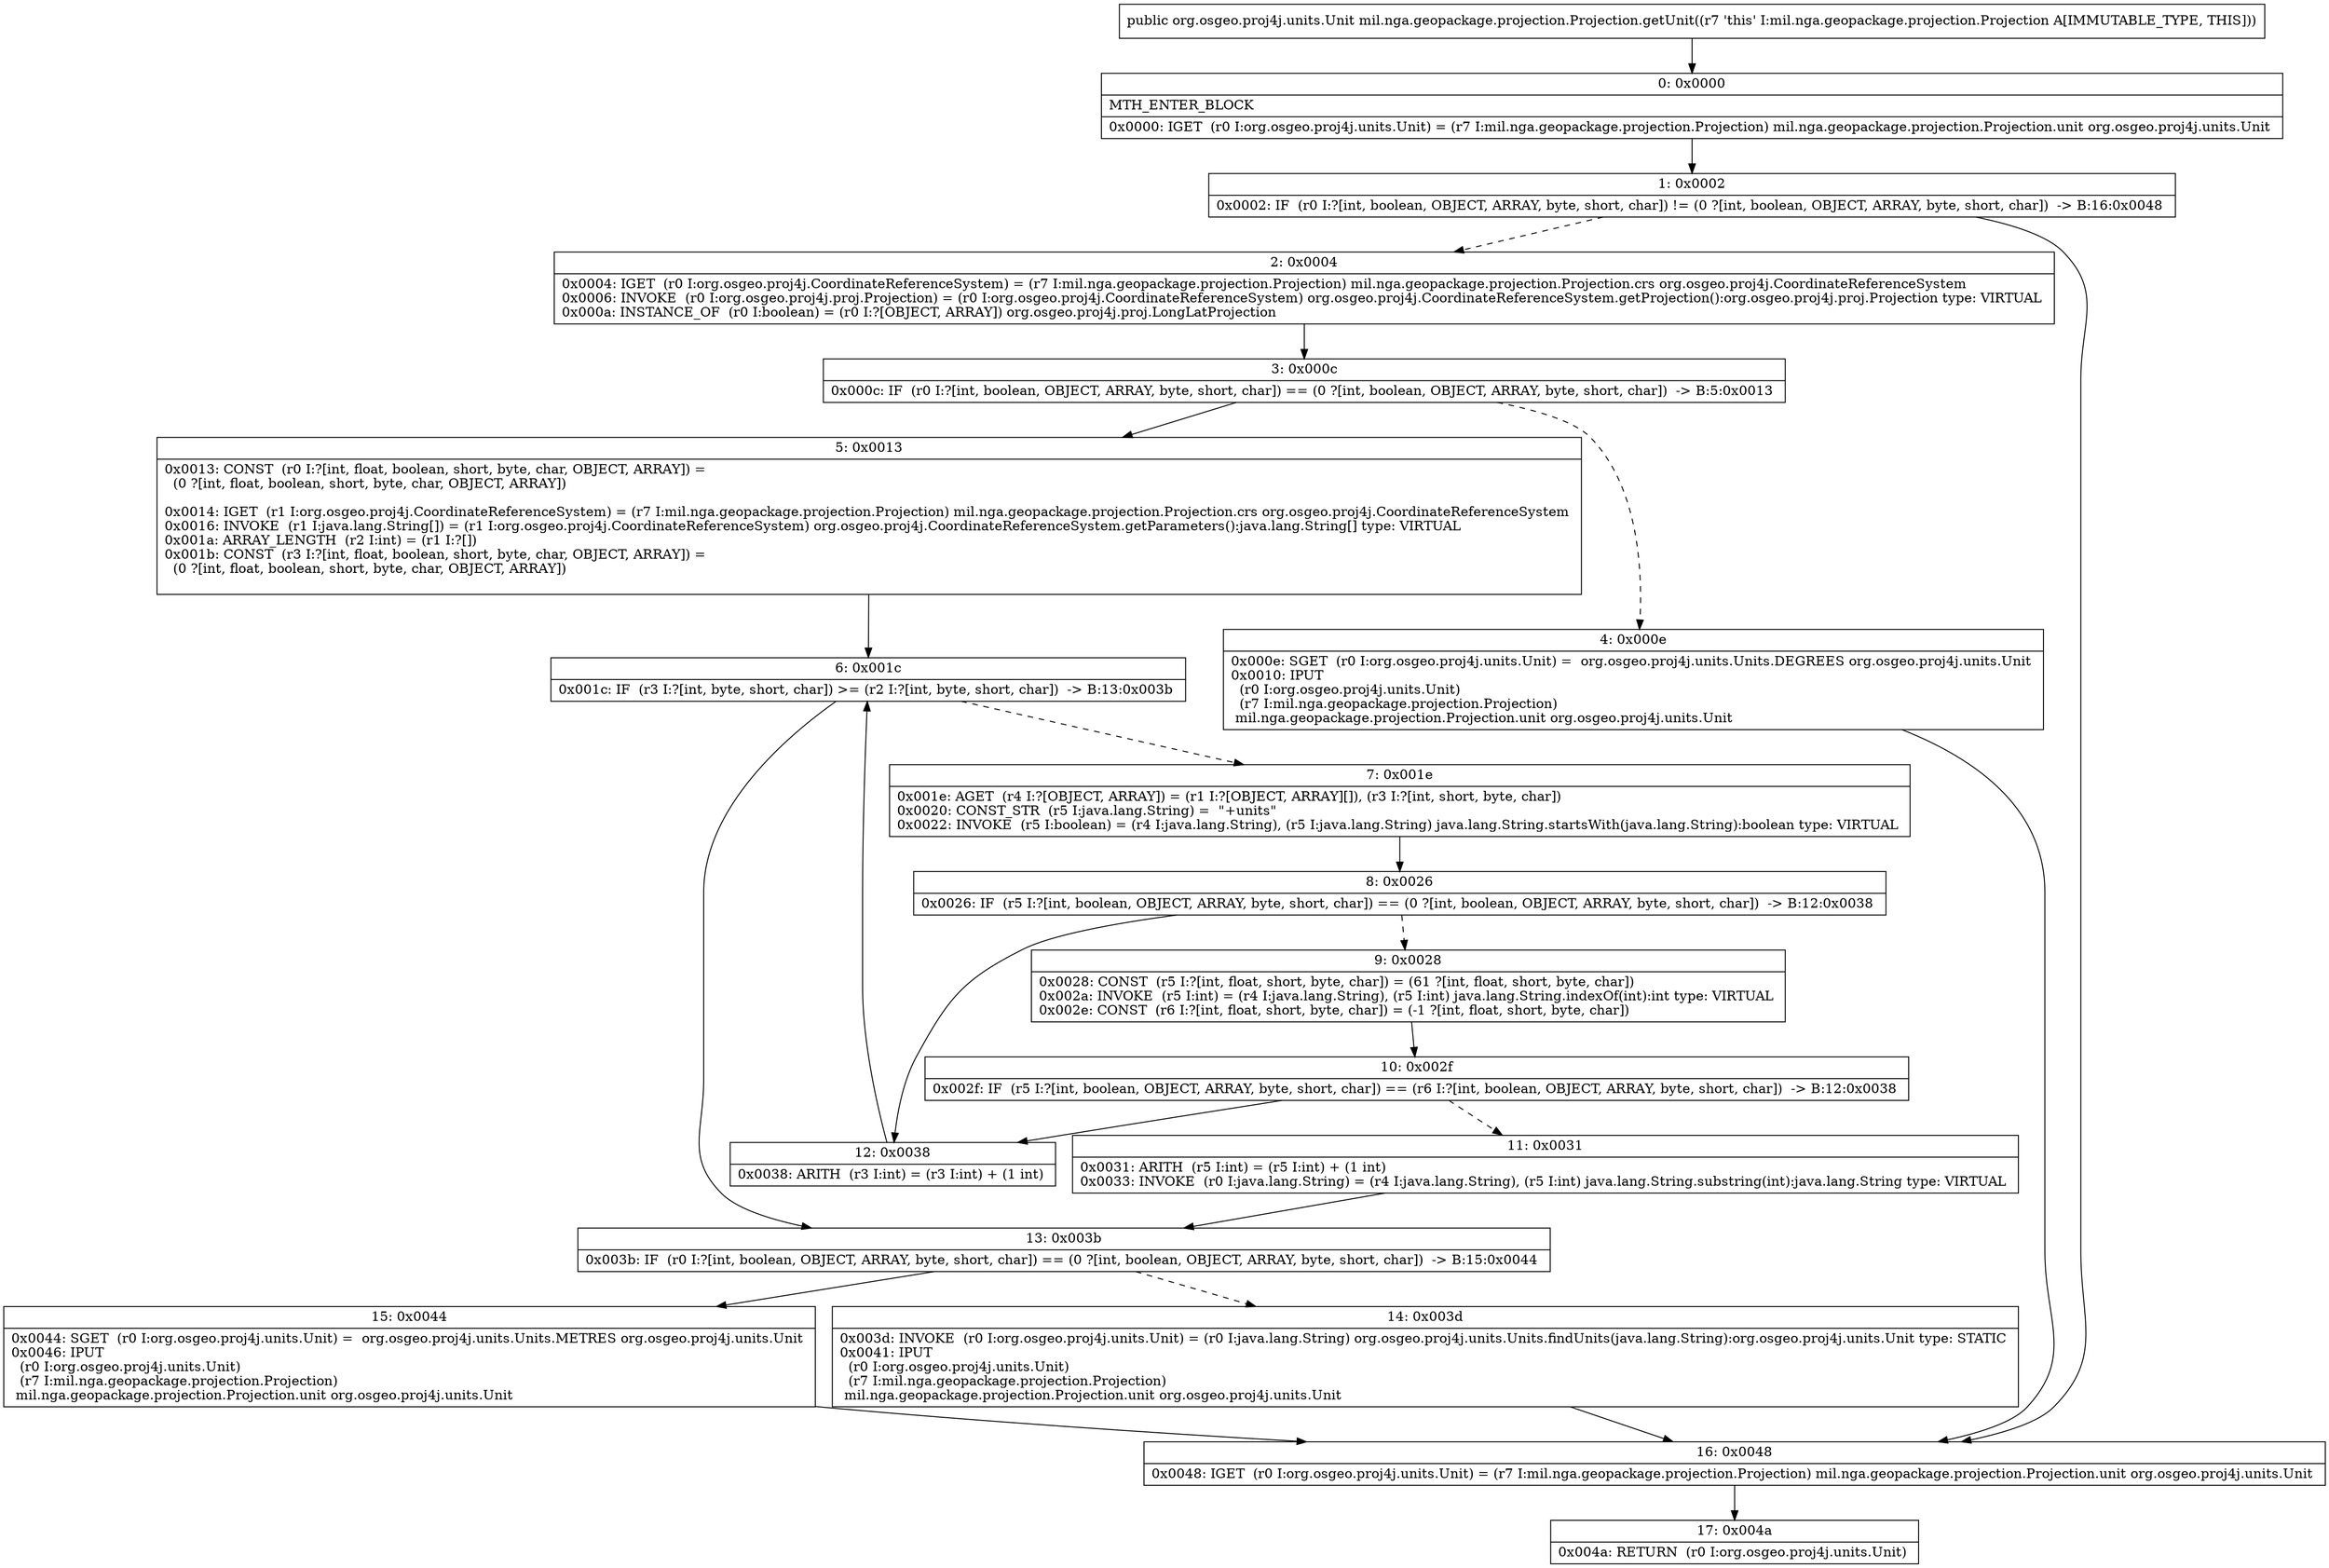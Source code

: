 digraph "CFG formil.nga.geopackage.projection.Projection.getUnit()Lorg\/osgeo\/proj4j\/units\/Unit;" {
Node_0 [shape=record,label="{0\:\ 0x0000|MTH_ENTER_BLOCK\l|0x0000: IGET  (r0 I:org.osgeo.proj4j.units.Unit) = (r7 I:mil.nga.geopackage.projection.Projection) mil.nga.geopackage.projection.Projection.unit org.osgeo.proj4j.units.Unit \l}"];
Node_1 [shape=record,label="{1\:\ 0x0002|0x0002: IF  (r0 I:?[int, boolean, OBJECT, ARRAY, byte, short, char]) != (0 ?[int, boolean, OBJECT, ARRAY, byte, short, char])  \-\> B:16:0x0048 \l}"];
Node_2 [shape=record,label="{2\:\ 0x0004|0x0004: IGET  (r0 I:org.osgeo.proj4j.CoordinateReferenceSystem) = (r7 I:mil.nga.geopackage.projection.Projection) mil.nga.geopackage.projection.Projection.crs org.osgeo.proj4j.CoordinateReferenceSystem \l0x0006: INVOKE  (r0 I:org.osgeo.proj4j.proj.Projection) = (r0 I:org.osgeo.proj4j.CoordinateReferenceSystem) org.osgeo.proj4j.CoordinateReferenceSystem.getProjection():org.osgeo.proj4j.proj.Projection type: VIRTUAL \l0x000a: INSTANCE_OF  (r0 I:boolean) = (r0 I:?[OBJECT, ARRAY]) org.osgeo.proj4j.proj.LongLatProjection \l}"];
Node_3 [shape=record,label="{3\:\ 0x000c|0x000c: IF  (r0 I:?[int, boolean, OBJECT, ARRAY, byte, short, char]) == (0 ?[int, boolean, OBJECT, ARRAY, byte, short, char])  \-\> B:5:0x0013 \l}"];
Node_4 [shape=record,label="{4\:\ 0x000e|0x000e: SGET  (r0 I:org.osgeo.proj4j.units.Unit) =  org.osgeo.proj4j.units.Units.DEGREES org.osgeo.proj4j.units.Unit \l0x0010: IPUT  \l  (r0 I:org.osgeo.proj4j.units.Unit)\l  (r7 I:mil.nga.geopackage.projection.Projection)\l mil.nga.geopackage.projection.Projection.unit org.osgeo.proj4j.units.Unit \l}"];
Node_5 [shape=record,label="{5\:\ 0x0013|0x0013: CONST  (r0 I:?[int, float, boolean, short, byte, char, OBJECT, ARRAY]) = \l  (0 ?[int, float, boolean, short, byte, char, OBJECT, ARRAY])\l \l0x0014: IGET  (r1 I:org.osgeo.proj4j.CoordinateReferenceSystem) = (r7 I:mil.nga.geopackage.projection.Projection) mil.nga.geopackage.projection.Projection.crs org.osgeo.proj4j.CoordinateReferenceSystem \l0x0016: INVOKE  (r1 I:java.lang.String[]) = (r1 I:org.osgeo.proj4j.CoordinateReferenceSystem) org.osgeo.proj4j.CoordinateReferenceSystem.getParameters():java.lang.String[] type: VIRTUAL \l0x001a: ARRAY_LENGTH  (r2 I:int) = (r1 I:?[]) \l0x001b: CONST  (r3 I:?[int, float, boolean, short, byte, char, OBJECT, ARRAY]) = \l  (0 ?[int, float, boolean, short, byte, char, OBJECT, ARRAY])\l \l}"];
Node_6 [shape=record,label="{6\:\ 0x001c|0x001c: IF  (r3 I:?[int, byte, short, char]) \>= (r2 I:?[int, byte, short, char])  \-\> B:13:0x003b \l}"];
Node_7 [shape=record,label="{7\:\ 0x001e|0x001e: AGET  (r4 I:?[OBJECT, ARRAY]) = (r1 I:?[OBJECT, ARRAY][]), (r3 I:?[int, short, byte, char]) \l0x0020: CONST_STR  (r5 I:java.lang.String) =  \"+units\" \l0x0022: INVOKE  (r5 I:boolean) = (r4 I:java.lang.String), (r5 I:java.lang.String) java.lang.String.startsWith(java.lang.String):boolean type: VIRTUAL \l}"];
Node_8 [shape=record,label="{8\:\ 0x0026|0x0026: IF  (r5 I:?[int, boolean, OBJECT, ARRAY, byte, short, char]) == (0 ?[int, boolean, OBJECT, ARRAY, byte, short, char])  \-\> B:12:0x0038 \l}"];
Node_9 [shape=record,label="{9\:\ 0x0028|0x0028: CONST  (r5 I:?[int, float, short, byte, char]) = (61 ?[int, float, short, byte, char]) \l0x002a: INVOKE  (r5 I:int) = (r4 I:java.lang.String), (r5 I:int) java.lang.String.indexOf(int):int type: VIRTUAL \l0x002e: CONST  (r6 I:?[int, float, short, byte, char]) = (\-1 ?[int, float, short, byte, char]) \l}"];
Node_10 [shape=record,label="{10\:\ 0x002f|0x002f: IF  (r5 I:?[int, boolean, OBJECT, ARRAY, byte, short, char]) == (r6 I:?[int, boolean, OBJECT, ARRAY, byte, short, char])  \-\> B:12:0x0038 \l}"];
Node_11 [shape=record,label="{11\:\ 0x0031|0x0031: ARITH  (r5 I:int) = (r5 I:int) + (1 int) \l0x0033: INVOKE  (r0 I:java.lang.String) = (r4 I:java.lang.String), (r5 I:int) java.lang.String.substring(int):java.lang.String type: VIRTUAL \l}"];
Node_12 [shape=record,label="{12\:\ 0x0038|0x0038: ARITH  (r3 I:int) = (r3 I:int) + (1 int) \l}"];
Node_13 [shape=record,label="{13\:\ 0x003b|0x003b: IF  (r0 I:?[int, boolean, OBJECT, ARRAY, byte, short, char]) == (0 ?[int, boolean, OBJECT, ARRAY, byte, short, char])  \-\> B:15:0x0044 \l}"];
Node_14 [shape=record,label="{14\:\ 0x003d|0x003d: INVOKE  (r0 I:org.osgeo.proj4j.units.Unit) = (r0 I:java.lang.String) org.osgeo.proj4j.units.Units.findUnits(java.lang.String):org.osgeo.proj4j.units.Unit type: STATIC \l0x0041: IPUT  \l  (r0 I:org.osgeo.proj4j.units.Unit)\l  (r7 I:mil.nga.geopackage.projection.Projection)\l mil.nga.geopackage.projection.Projection.unit org.osgeo.proj4j.units.Unit \l}"];
Node_15 [shape=record,label="{15\:\ 0x0044|0x0044: SGET  (r0 I:org.osgeo.proj4j.units.Unit) =  org.osgeo.proj4j.units.Units.METRES org.osgeo.proj4j.units.Unit \l0x0046: IPUT  \l  (r0 I:org.osgeo.proj4j.units.Unit)\l  (r7 I:mil.nga.geopackage.projection.Projection)\l mil.nga.geopackage.projection.Projection.unit org.osgeo.proj4j.units.Unit \l}"];
Node_16 [shape=record,label="{16\:\ 0x0048|0x0048: IGET  (r0 I:org.osgeo.proj4j.units.Unit) = (r7 I:mil.nga.geopackage.projection.Projection) mil.nga.geopackage.projection.Projection.unit org.osgeo.proj4j.units.Unit \l}"];
Node_17 [shape=record,label="{17\:\ 0x004a|0x004a: RETURN  (r0 I:org.osgeo.proj4j.units.Unit) \l}"];
MethodNode[shape=record,label="{public org.osgeo.proj4j.units.Unit mil.nga.geopackage.projection.Projection.getUnit((r7 'this' I:mil.nga.geopackage.projection.Projection A[IMMUTABLE_TYPE, THIS])) }"];
MethodNode -> Node_0;
Node_0 -> Node_1;
Node_1 -> Node_2[style=dashed];
Node_1 -> Node_16;
Node_2 -> Node_3;
Node_3 -> Node_4[style=dashed];
Node_3 -> Node_5;
Node_4 -> Node_16;
Node_5 -> Node_6;
Node_6 -> Node_7[style=dashed];
Node_6 -> Node_13;
Node_7 -> Node_8;
Node_8 -> Node_9[style=dashed];
Node_8 -> Node_12;
Node_9 -> Node_10;
Node_10 -> Node_11[style=dashed];
Node_10 -> Node_12;
Node_11 -> Node_13;
Node_12 -> Node_6;
Node_13 -> Node_14[style=dashed];
Node_13 -> Node_15;
Node_14 -> Node_16;
Node_15 -> Node_16;
Node_16 -> Node_17;
}

